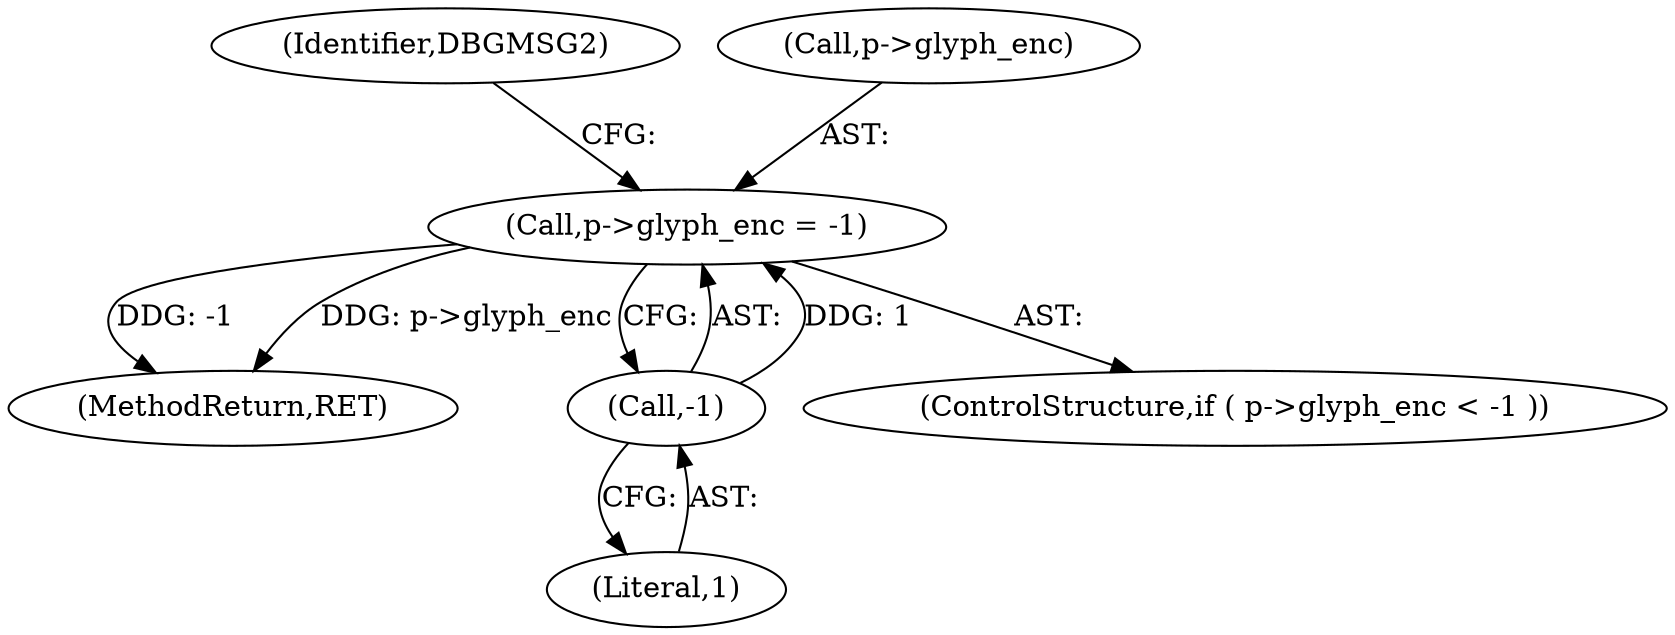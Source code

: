 digraph "0_savannah_7f2e4f4f553f6836be7683f66226afac3fa979b8@pointer" {
"1000573" [label="(Call,p->glyph_enc = -1)"];
"1000577" [label="(Call,-1)"];
"1000581" [label="(Identifier,DBGMSG2)"];
"1001562" [label="(MethodReturn,RET)"];
"1000573" [label="(Call,p->glyph_enc = -1)"];
"1000577" [label="(Call,-1)"];
"1000574" [label="(Call,p->glyph_enc)"];
"1000578" [label="(Literal,1)"];
"1000566" [label="(ControlStructure,if ( p->glyph_enc < -1 ))"];
"1000573" -> "1000566"  [label="AST: "];
"1000573" -> "1000577"  [label="CFG: "];
"1000574" -> "1000573"  [label="AST: "];
"1000577" -> "1000573"  [label="AST: "];
"1000581" -> "1000573"  [label="CFG: "];
"1000573" -> "1001562"  [label="DDG: -1"];
"1000573" -> "1001562"  [label="DDG: p->glyph_enc"];
"1000577" -> "1000573"  [label="DDG: 1"];
"1000577" -> "1000578"  [label="CFG: "];
"1000578" -> "1000577"  [label="AST: "];
}
